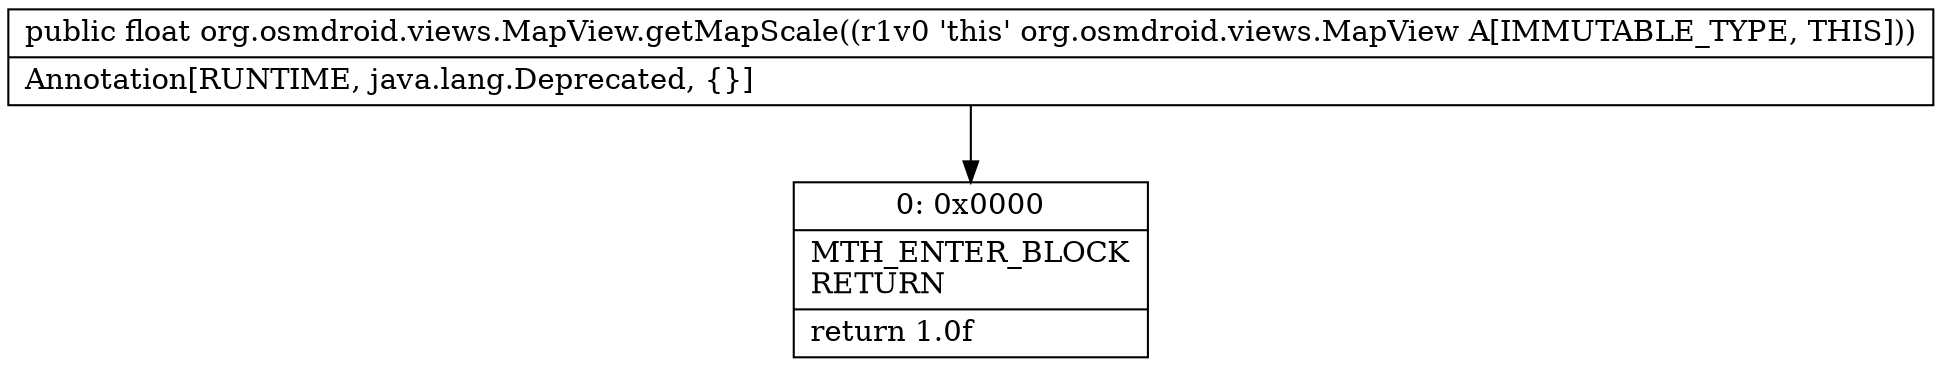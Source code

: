 digraph "CFG fororg.osmdroid.views.MapView.getMapScale()F" {
Node_0 [shape=record,label="{0\:\ 0x0000|MTH_ENTER_BLOCK\lRETURN\l|return 1.0f\l}"];
MethodNode[shape=record,label="{public float org.osmdroid.views.MapView.getMapScale((r1v0 'this' org.osmdroid.views.MapView A[IMMUTABLE_TYPE, THIS]))  | Annotation[RUNTIME, java.lang.Deprecated, \{\}]\l}"];
MethodNode -> Node_0;
}

